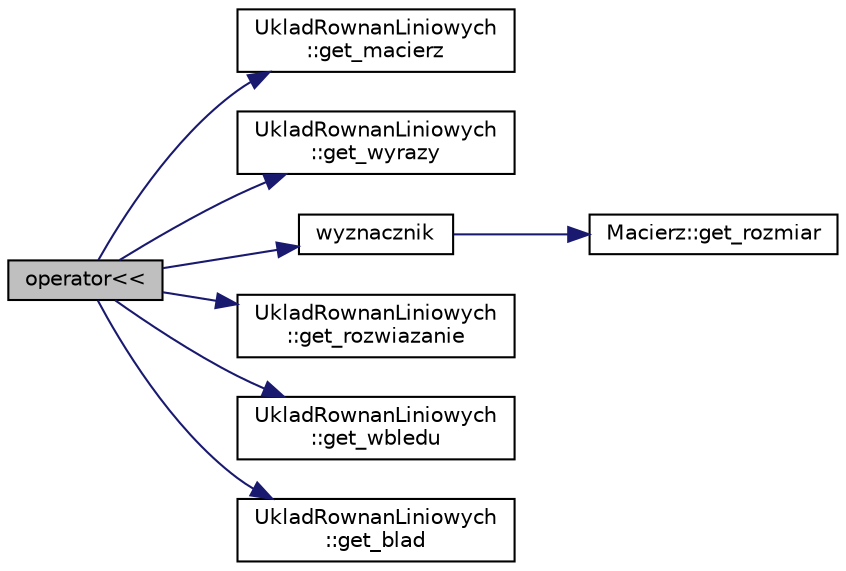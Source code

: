 digraph "operator&lt;&lt;"
{
  edge [fontname="Helvetica",fontsize="10",labelfontname="Helvetica",labelfontsize="10"];
  node [fontname="Helvetica",fontsize="10",shape=record];
  rankdir="LR";
  Node1 [label="operator\<\<",height=0.2,width=0.4,color="black", fillcolor="grey75", style="filled" fontcolor="black"];
  Node1 -> Node2 [color="midnightblue",fontsize="10",style="solid",fontname="Helvetica"];
  Node2 [label="UkladRownanLiniowych\l::get_macierz",height=0.2,width=0.4,color="black", fillcolor="white", style="filled",URL="$class_uklad_rownan_liniowych.html#a1e568f70df9bb894c0b3ef5c3d33f386",tooltip="Metoda pozwala pobrać macierz znaków. "];
  Node1 -> Node3 [color="midnightblue",fontsize="10",style="solid",fontname="Helvetica"];
  Node3 [label="UkladRownanLiniowych\l::get_wyrazy",height=0.2,width=0.4,color="black", fillcolor="white", style="filled",URL="$class_uklad_rownan_liniowych.html#abf64d7e2bca68e1776f7c4de14539586",tooltip="Metoda pozwala pobrać wektor wyrazów wolnych. "];
  Node1 -> Node4 [color="midnightblue",fontsize="10",style="solid",fontname="Helvetica"];
  Node4 [label="wyznacznik",height=0.2,width=0.4,color="black", fillcolor="white", style="filled",URL="$_macierz_8hh.html#ac061d4d5648a357ef39095c12b0e69fb"];
  Node4 -> Node5 [color="midnightblue",fontsize="10",style="solid",fontname="Helvetica"];
  Node5 [label="Macierz::get_rozmiar",height=0.2,width=0.4,color="black", fillcolor="white", style="filled",URL="$class_macierz.html#a53f82ec5dc1257c56062f6388a5db84a",tooltip="Metoda pobiera rozmiar macierzy. "];
  Node1 -> Node6 [color="midnightblue",fontsize="10",style="solid",fontname="Helvetica"];
  Node6 [label="UkladRownanLiniowych\l::get_rozwiazanie",height=0.2,width=0.4,color="black", fillcolor="white", style="filled",URL="$class_uklad_rownan_liniowych.html#a1da43ede21b5cb1b2ae63db6f5339663",tooltip="Metoda pozwala pobrać wektor rozwiązań "];
  Node1 -> Node7 [color="midnightblue",fontsize="10",style="solid",fontname="Helvetica"];
  Node7 [label="UkladRownanLiniowych\l::get_wbledu",height=0.2,width=0.4,color="black", fillcolor="white", style="filled",URL="$class_uklad_rownan_liniowych.html#a8dddcdaf71d0b65e579134cd7014f4c8",tooltip="Metoda pozwala pobrać wektor błędu. "];
  Node1 -> Node8 [color="midnightblue",fontsize="10",style="solid",fontname="Helvetica"];
  Node8 [label="UkladRownanLiniowych\l::get_blad",height=0.2,width=0.4,color="black", fillcolor="white", style="filled",URL="$class_uklad_rownan_liniowych.html#ae3175e419a2b5514b9b39a50d7d236cd",tooltip="Metoda pozwala pobrać długość błędu. "];
}
